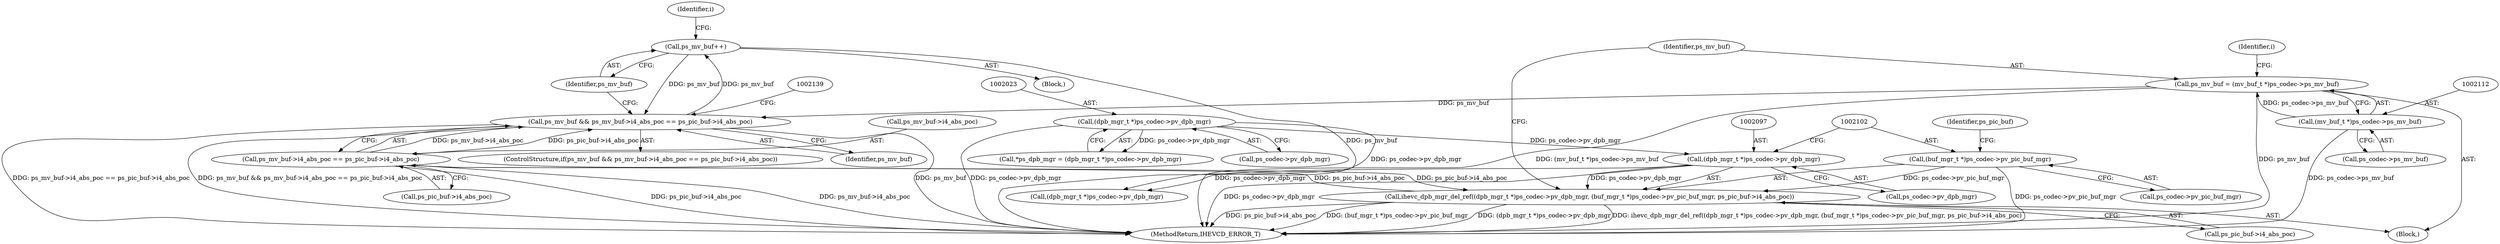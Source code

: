 digraph "0_Android_a1424724a00d62ac5efa0e27953eed66850d662f@pointer" {
"1002146" [label="(Call,ps_mv_buf++)"];
"1002127" [label="(Call,ps_mv_buf && ps_mv_buf->i4_abs_poc == ps_pic_buf->i4_abs_poc)"];
"1002146" [label="(Call,ps_mv_buf++)"];
"1002109" [label="(Call,ps_mv_buf = (mv_buf_t *)ps_codec->ps_mv_buf)"];
"1002111" [label="(Call,(mv_buf_t *)ps_codec->ps_mv_buf)"];
"1002129" [label="(Call,ps_mv_buf->i4_abs_poc == ps_pic_buf->i4_abs_poc)"];
"1002095" [label="(Call,ihevc_dpb_mgr_del_ref((dpb_mgr_t *)ps_codec->pv_dpb_mgr, (buf_mgr_t *)ps_codec->pv_pic_buf_mgr, ps_pic_buf->i4_abs_poc))"];
"1002096" [label="(Call,(dpb_mgr_t *)ps_codec->pv_dpb_mgr)"];
"1002022" [label="(Call,(dpb_mgr_t *)ps_codec->pv_dpb_mgr)"];
"1002101" [label="(Call,(buf_mgr_t *)ps_codec->pv_pic_buf_mgr)"];
"1002126" [label="(ControlStructure,if(ps_mv_buf && ps_mv_buf->i4_abs_poc == ps_pic_buf->i4_abs_poc))"];
"1002110" [label="(Identifier,ps_mv_buf)"];
"1002128" [label="(Identifier,ps_mv_buf)"];
"1002020" [label="(Call,*ps_dpb_mgr = (dpb_mgr_t *)ps_codec->pv_dpb_mgr)"];
"1002095" [label="(Call,ihevc_dpb_mgr_del_ref((dpb_mgr_t *)ps_codec->pv_dpb_mgr, (buf_mgr_t *)ps_codec->pv_pic_buf_mgr, ps_pic_buf->i4_abs_poc))"];
"1002113" [label="(Call,ps_codec->ps_mv_buf)"];
"1002111" [label="(Call,(mv_buf_t *)ps_codec->ps_mv_buf)"];
"1002606" [label="(MethodReturn,IHEVCD_ERROR_T)"];
"1002118" [label="(Identifier,i)"];
"1002133" [label="(Call,ps_pic_buf->i4_abs_poc)"];
"1002125" [label="(Block,)"];
"1002024" [label="(Call,ps_codec->pv_dpb_mgr)"];
"1002101" [label="(Call,(buf_mgr_t *)ps_codec->pv_pic_buf_mgr)"];
"1002129" [label="(Call,ps_mv_buf->i4_abs_poc == ps_pic_buf->i4_abs_poc)"];
"1002106" [label="(Call,ps_pic_buf->i4_abs_poc)"];
"1002212" [label="(Call,(dpb_mgr_t *)ps_codec->pv_dpb_mgr)"];
"1002022" [label="(Call,(dpb_mgr_t *)ps_codec->pv_dpb_mgr)"];
"1002107" [label="(Identifier,ps_pic_buf)"];
"1002127" [label="(Call,ps_mv_buf && ps_mv_buf->i4_abs_poc == ps_pic_buf->i4_abs_poc)"];
"1002109" [label="(Call,ps_mv_buf = (mv_buf_t *)ps_codec->ps_mv_buf)"];
"1002124" [label="(Identifier,i)"];
"1002147" [label="(Identifier,ps_mv_buf)"];
"1002130" [label="(Call,ps_mv_buf->i4_abs_poc)"];
"1002083" [label="(Block,)"];
"1002096" [label="(Call,(dpb_mgr_t *)ps_codec->pv_dpb_mgr)"];
"1002098" [label="(Call,ps_codec->pv_dpb_mgr)"];
"1002103" [label="(Call,ps_codec->pv_pic_buf_mgr)"];
"1002146" [label="(Call,ps_mv_buf++)"];
"1002146" -> "1002125"  [label="AST: "];
"1002146" -> "1002147"  [label="CFG: "];
"1002147" -> "1002146"  [label="AST: "];
"1002124" -> "1002146"  [label="CFG: "];
"1002146" -> "1002606"  [label="DDG: ps_mv_buf"];
"1002146" -> "1002127"  [label="DDG: ps_mv_buf"];
"1002127" -> "1002146"  [label="DDG: ps_mv_buf"];
"1002127" -> "1002126"  [label="AST: "];
"1002127" -> "1002128"  [label="CFG: "];
"1002127" -> "1002129"  [label="CFG: "];
"1002128" -> "1002127"  [label="AST: "];
"1002129" -> "1002127"  [label="AST: "];
"1002139" -> "1002127"  [label="CFG: "];
"1002147" -> "1002127"  [label="CFG: "];
"1002127" -> "1002606"  [label="DDG: ps_mv_buf"];
"1002127" -> "1002606"  [label="DDG: ps_mv_buf->i4_abs_poc == ps_pic_buf->i4_abs_poc"];
"1002127" -> "1002606"  [label="DDG: ps_mv_buf && ps_mv_buf->i4_abs_poc == ps_pic_buf->i4_abs_poc"];
"1002109" -> "1002127"  [label="DDG: ps_mv_buf"];
"1002129" -> "1002127"  [label="DDG: ps_mv_buf->i4_abs_poc"];
"1002129" -> "1002127"  [label="DDG: ps_pic_buf->i4_abs_poc"];
"1002109" -> "1002083"  [label="AST: "];
"1002109" -> "1002111"  [label="CFG: "];
"1002110" -> "1002109"  [label="AST: "];
"1002111" -> "1002109"  [label="AST: "];
"1002118" -> "1002109"  [label="CFG: "];
"1002109" -> "1002606"  [label="DDG: (mv_buf_t *)ps_codec->ps_mv_buf"];
"1002109" -> "1002606"  [label="DDG: ps_mv_buf"];
"1002111" -> "1002109"  [label="DDG: ps_codec->ps_mv_buf"];
"1002111" -> "1002113"  [label="CFG: "];
"1002112" -> "1002111"  [label="AST: "];
"1002113" -> "1002111"  [label="AST: "];
"1002111" -> "1002606"  [label="DDG: ps_codec->ps_mv_buf"];
"1002129" -> "1002133"  [label="CFG: "];
"1002130" -> "1002129"  [label="AST: "];
"1002133" -> "1002129"  [label="AST: "];
"1002129" -> "1002606"  [label="DDG: ps_pic_buf->i4_abs_poc"];
"1002129" -> "1002606"  [label="DDG: ps_mv_buf->i4_abs_poc"];
"1002129" -> "1002095"  [label="DDG: ps_pic_buf->i4_abs_poc"];
"1002095" -> "1002129"  [label="DDG: ps_pic_buf->i4_abs_poc"];
"1002095" -> "1002083"  [label="AST: "];
"1002095" -> "1002106"  [label="CFG: "];
"1002096" -> "1002095"  [label="AST: "];
"1002101" -> "1002095"  [label="AST: "];
"1002106" -> "1002095"  [label="AST: "];
"1002110" -> "1002095"  [label="CFG: "];
"1002095" -> "1002606"  [label="DDG: ps_pic_buf->i4_abs_poc"];
"1002095" -> "1002606"  [label="DDG: (buf_mgr_t *)ps_codec->pv_pic_buf_mgr"];
"1002095" -> "1002606"  [label="DDG: (dpb_mgr_t *)ps_codec->pv_dpb_mgr"];
"1002095" -> "1002606"  [label="DDG: ihevc_dpb_mgr_del_ref((dpb_mgr_t *)ps_codec->pv_dpb_mgr, (buf_mgr_t *)ps_codec->pv_pic_buf_mgr, ps_pic_buf->i4_abs_poc)"];
"1002096" -> "1002095"  [label="DDG: ps_codec->pv_dpb_mgr"];
"1002101" -> "1002095"  [label="DDG: ps_codec->pv_pic_buf_mgr"];
"1002096" -> "1002098"  [label="CFG: "];
"1002097" -> "1002096"  [label="AST: "];
"1002098" -> "1002096"  [label="AST: "];
"1002102" -> "1002096"  [label="CFG: "];
"1002096" -> "1002606"  [label="DDG: ps_codec->pv_dpb_mgr"];
"1002022" -> "1002096"  [label="DDG: ps_codec->pv_dpb_mgr"];
"1002096" -> "1002212"  [label="DDG: ps_codec->pv_dpb_mgr"];
"1002022" -> "1002020"  [label="AST: "];
"1002022" -> "1002024"  [label="CFG: "];
"1002023" -> "1002022"  [label="AST: "];
"1002024" -> "1002022"  [label="AST: "];
"1002020" -> "1002022"  [label="CFG: "];
"1002022" -> "1002606"  [label="DDG: ps_codec->pv_dpb_mgr"];
"1002022" -> "1002020"  [label="DDG: ps_codec->pv_dpb_mgr"];
"1002022" -> "1002212"  [label="DDG: ps_codec->pv_dpb_mgr"];
"1002101" -> "1002103"  [label="CFG: "];
"1002102" -> "1002101"  [label="AST: "];
"1002103" -> "1002101"  [label="AST: "];
"1002107" -> "1002101"  [label="CFG: "];
"1002101" -> "1002606"  [label="DDG: ps_codec->pv_pic_buf_mgr"];
}
